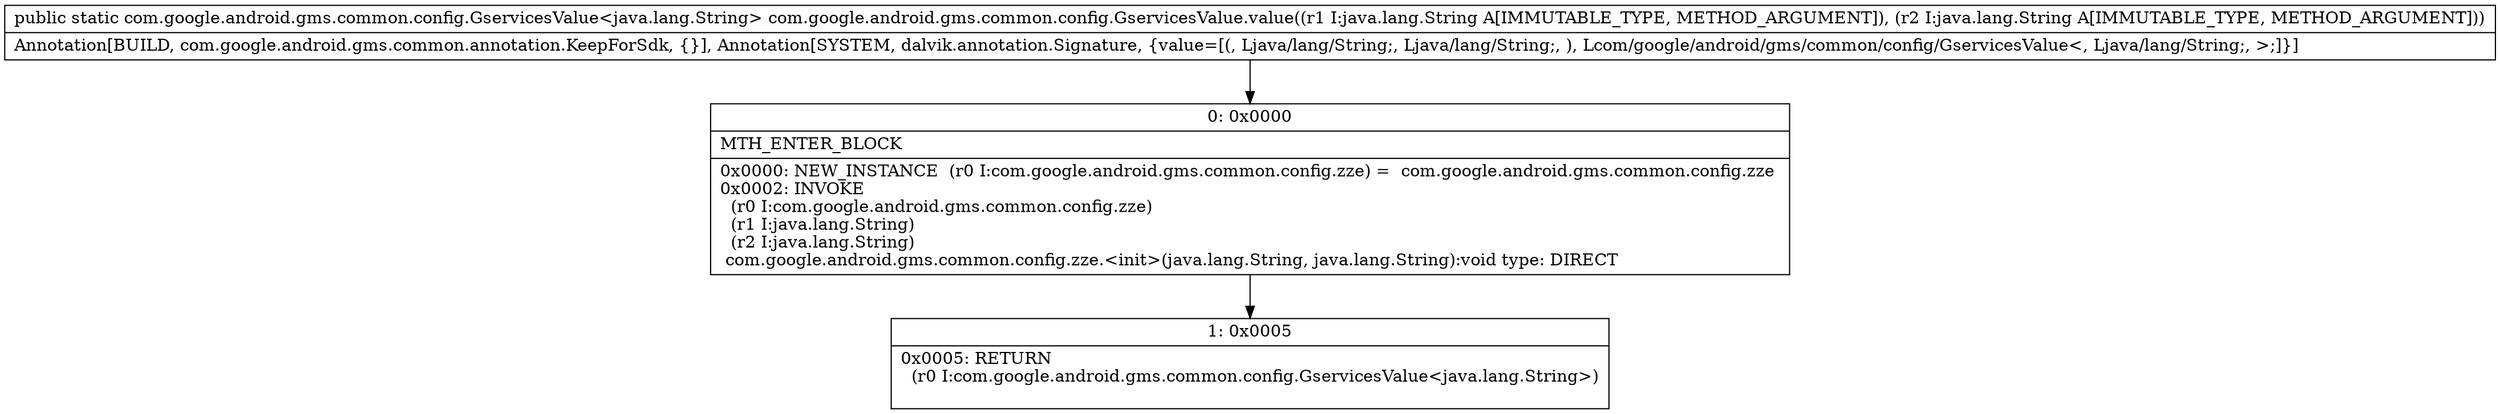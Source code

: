 digraph "CFG forcom.google.android.gms.common.config.GservicesValue.value(Ljava\/lang\/String;Ljava\/lang\/String;)Lcom\/google\/android\/gms\/common\/config\/GservicesValue;" {
Node_0 [shape=record,label="{0\:\ 0x0000|MTH_ENTER_BLOCK\l|0x0000: NEW_INSTANCE  (r0 I:com.google.android.gms.common.config.zze) =  com.google.android.gms.common.config.zze \l0x0002: INVOKE  \l  (r0 I:com.google.android.gms.common.config.zze)\l  (r1 I:java.lang.String)\l  (r2 I:java.lang.String)\l com.google.android.gms.common.config.zze.\<init\>(java.lang.String, java.lang.String):void type: DIRECT \l}"];
Node_1 [shape=record,label="{1\:\ 0x0005|0x0005: RETURN  \l  (r0 I:com.google.android.gms.common.config.GservicesValue\<java.lang.String\>)\l \l}"];
MethodNode[shape=record,label="{public static com.google.android.gms.common.config.GservicesValue\<java.lang.String\> com.google.android.gms.common.config.GservicesValue.value((r1 I:java.lang.String A[IMMUTABLE_TYPE, METHOD_ARGUMENT]), (r2 I:java.lang.String A[IMMUTABLE_TYPE, METHOD_ARGUMENT]))  | Annotation[BUILD, com.google.android.gms.common.annotation.KeepForSdk, \{\}], Annotation[SYSTEM, dalvik.annotation.Signature, \{value=[(, Ljava\/lang\/String;, Ljava\/lang\/String;, ), Lcom\/google\/android\/gms\/common\/config\/GservicesValue\<, Ljava\/lang\/String;, \>;]\}]\l}"];
MethodNode -> Node_0;
Node_0 -> Node_1;
}

